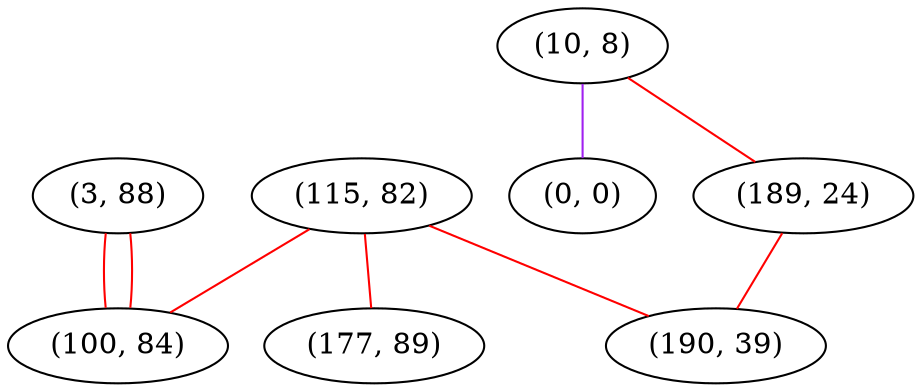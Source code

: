 graph "" {
"(3, 88)";
"(10, 8)";
"(115, 82)";
"(0, 0)";
"(177, 89)";
"(189, 24)";
"(100, 84)";
"(190, 39)";
"(3, 88)" -- "(100, 84)"  [color=red, key=0, weight=1];
"(3, 88)" -- "(100, 84)"  [color=red, key=1, weight=1];
"(10, 8)" -- "(0, 0)"  [color=purple, key=0, weight=4];
"(10, 8)" -- "(189, 24)"  [color=red, key=0, weight=1];
"(115, 82)" -- "(100, 84)"  [color=red, key=0, weight=1];
"(115, 82)" -- "(190, 39)"  [color=red, key=0, weight=1];
"(115, 82)" -- "(177, 89)"  [color=red, key=0, weight=1];
"(189, 24)" -- "(190, 39)"  [color=red, key=0, weight=1];
}
